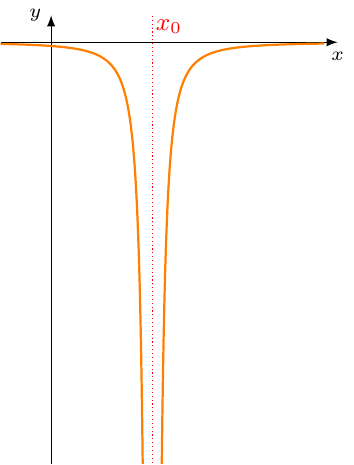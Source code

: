 \documentclass[crop]{standalone}
\usepackage[dvipsnames]{xcolor}
\usepackage{tikz}
\usepackage{pgfplots}
\pgfplotsset{compat=1.18}
\begin{document}
  \begin{tikzpicture}
    \begin{axis}[%
      axis x line=center,axis y line=center,
      unit vector ratio={1 1},
      xlabel={$x$},ylabel={$y$},
      xlabel style={below,font=\scriptsize},
      ylabel style={left,font=\scriptsize},
      xmin=-1.5,xmax=8.5,
      xtick=\empty,
      xticklabel style={font=\tiny},
      ymin=-12.5,ymax=0.8,
      ytick=\empty,
      yticklabel style={font=\tiny,xshift=0.3em},
      axis line style={-latex},
      restrict y to domain=-15:1,
      declare function={
        f(\x) = -1/(\x-3)^2;
      }
    ]%
      \addplot[mark=none,color=orange,thick,samples=1000,domain=-5:8.1] {f(x)};
      \draw[densely dotted,red] (3,-15) -- (3,2) node[pos=0.91,xshift=0.6em] {\small $x_{0}$};
    \end{axis}
  \end{tikzpicture}%
\end{document}